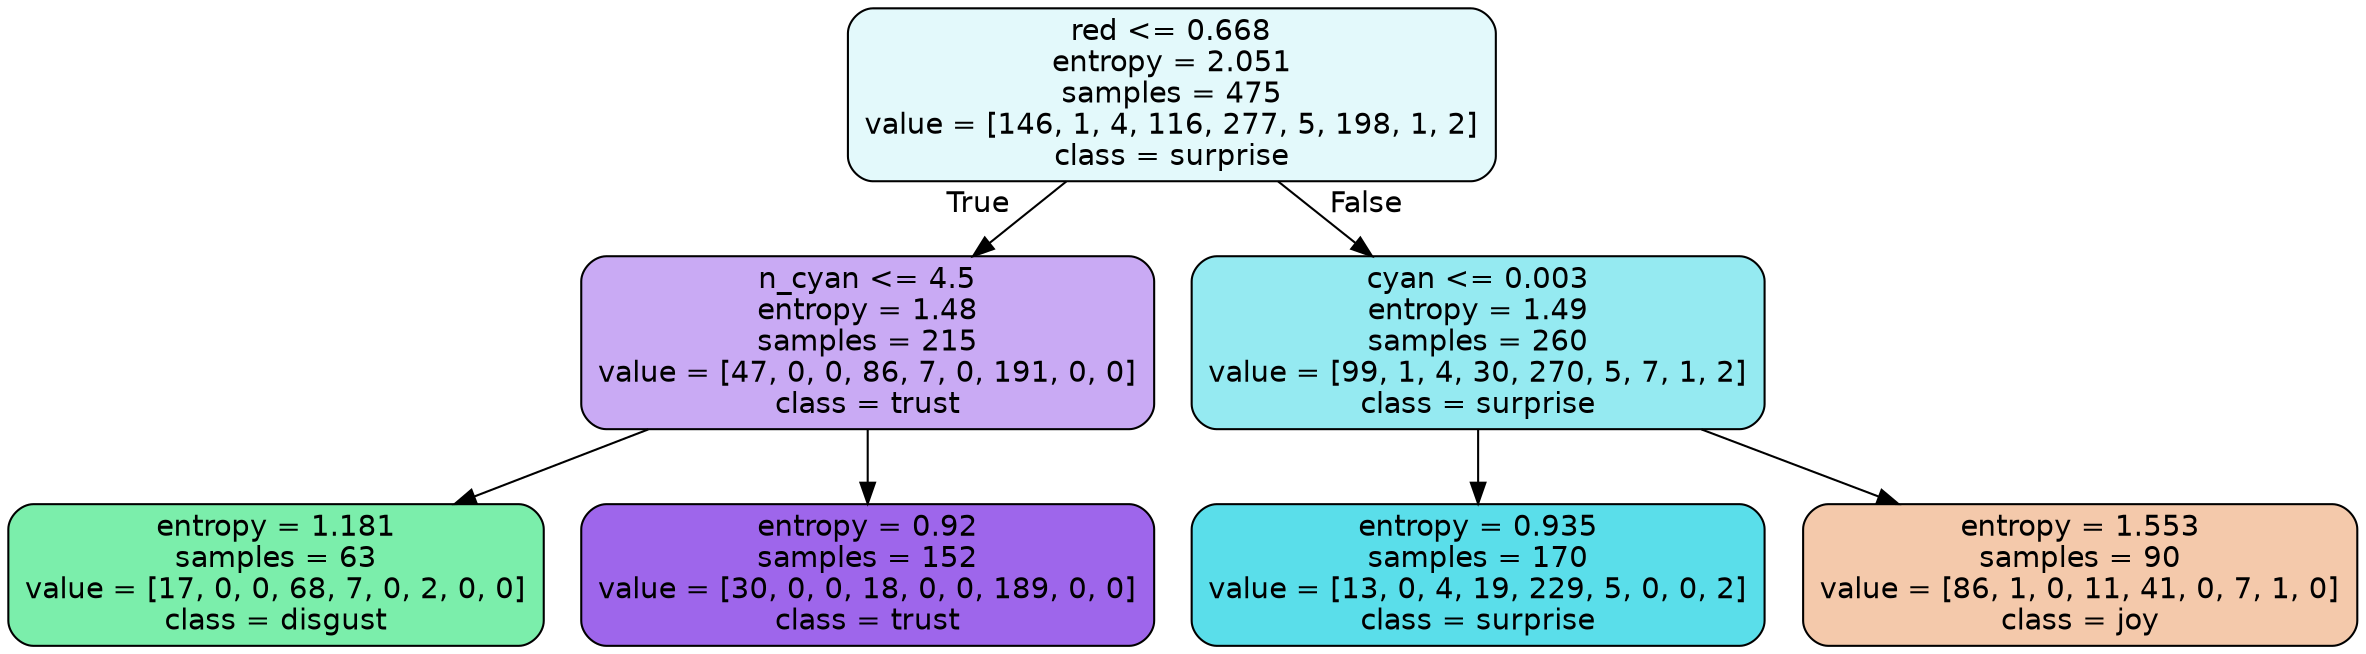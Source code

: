 digraph Tree {
node [shape=box, style="filled, rounded", color="black", fontname=helvetica] ;
edge [fontname=helvetica] ;
0 [label="red <= 0.668\nentropy = 2.051\nsamples = 475\nvalue = [146, 1, 4, 116, 277, 5, 198, 1, 2]\nclass = surprise", fillcolor="#39d7e524"] ;
1 [label="n_cyan <= 4.5\nentropy = 1.48\nsamples = 215\nvalue = [47, 0, 0, 86, 7, 0, 191, 0, 0]\nclass = trust", fillcolor="#8139e56d"] ;
0 -> 1 [labeldistance=2.5, labelangle=45, headlabel="True"] ;
2 [label="entropy = 1.181\nsamples = 63\nvalue = [17, 0, 0, 68, 7, 0, 2, 0, 0]\nclass = disgust", fillcolor="#39e581a9"] ;
1 -> 2 ;
3 [label="entropy = 0.92\nsamples = 152\nvalue = [30, 0, 0, 18, 0, 0, 189, 0, 0]\nclass = trust", fillcolor="#8139e5c4"] ;
1 -> 3 ;
4 [label="cyan <= 0.003\nentropy = 1.49\nsamples = 260\nvalue = [99, 1, 4, 30, 270, 5, 7, 1, 2]\nclass = surprise", fillcolor="#39d7e588"] ;
0 -> 4 [labeldistance=2.5, labelangle=-45, headlabel="False"] ;
5 [label="entropy = 0.935\nsamples = 170\nvalue = [13, 0, 4, 19, 229, 5, 0, 0, 2]\nclass = surprise", fillcolor="#39d7e5d4"] ;
4 -> 5 ;
6 [label="entropy = 1.553\nsamples = 90\nvalue = [86, 1, 0, 11, 41, 0, 7, 1, 0]\nclass = joy", fillcolor="#e581396c"] ;
4 -> 6 ;
}